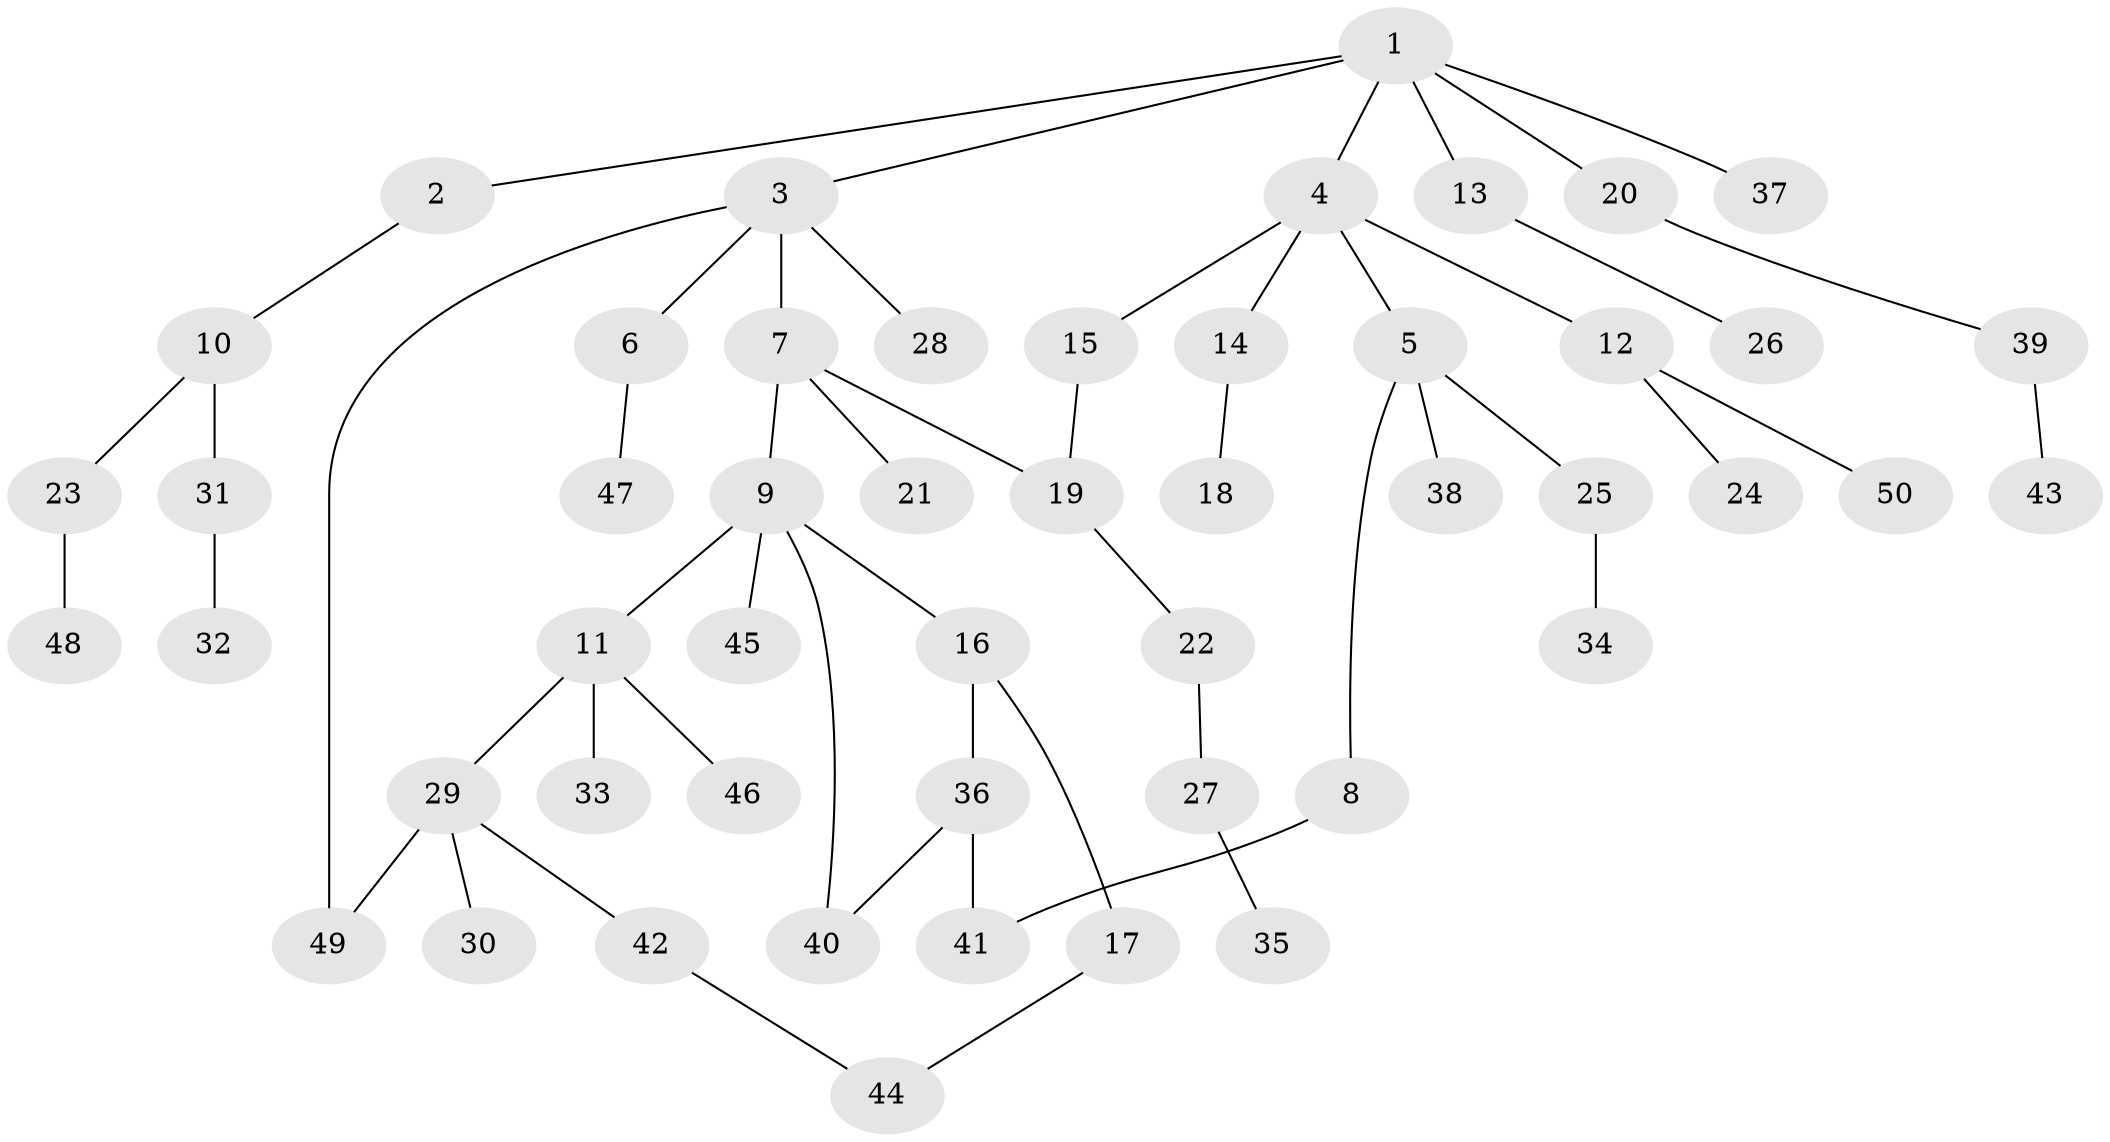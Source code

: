 // Generated by graph-tools (version 1.1) at 2025/25/03/09/25 03:25:26]
// undirected, 50 vertices, 54 edges
graph export_dot {
graph [start="1"]
  node [color=gray90,style=filled];
  1;
  2;
  3;
  4;
  5;
  6;
  7;
  8;
  9;
  10;
  11;
  12;
  13;
  14;
  15;
  16;
  17;
  18;
  19;
  20;
  21;
  22;
  23;
  24;
  25;
  26;
  27;
  28;
  29;
  30;
  31;
  32;
  33;
  34;
  35;
  36;
  37;
  38;
  39;
  40;
  41;
  42;
  43;
  44;
  45;
  46;
  47;
  48;
  49;
  50;
  1 -- 2;
  1 -- 3;
  1 -- 4;
  1 -- 13;
  1 -- 20;
  1 -- 37;
  2 -- 10;
  3 -- 6;
  3 -- 7;
  3 -- 28;
  3 -- 49;
  4 -- 5;
  4 -- 12;
  4 -- 14;
  4 -- 15;
  5 -- 8;
  5 -- 25;
  5 -- 38;
  6 -- 47;
  7 -- 9;
  7 -- 19;
  7 -- 21;
  8 -- 41;
  9 -- 11;
  9 -- 16;
  9 -- 45;
  9 -- 40;
  10 -- 23;
  10 -- 31;
  11 -- 29;
  11 -- 33;
  11 -- 46;
  12 -- 24;
  12 -- 50;
  13 -- 26;
  14 -- 18;
  15 -- 19;
  16 -- 17;
  16 -- 36;
  17 -- 44;
  19 -- 22;
  20 -- 39;
  22 -- 27;
  23 -- 48;
  25 -- 34;
  27 -- 35;
  29 -- 30;
  29 -- 42;
  29 -- 49;
  31 -- 32;
  36 -- 40;
  36 -- 41;
  39 -- 43;
  42 -- 44;
}
